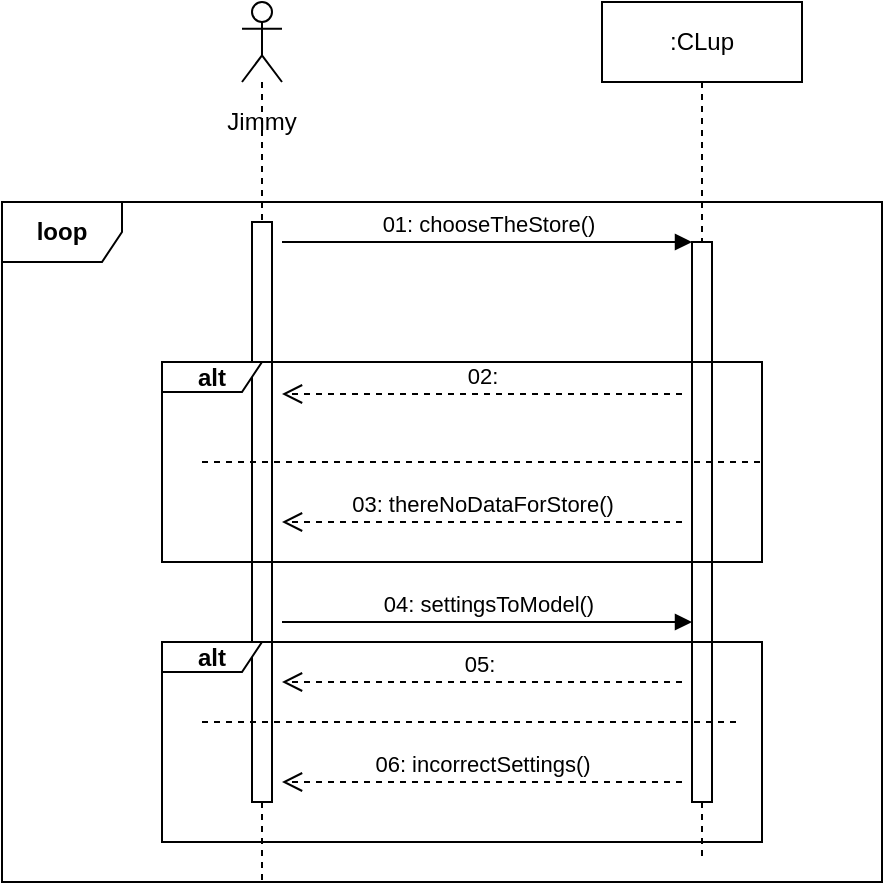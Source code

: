 <mxfile version="13.9.9" type="device"><diagram id="gO2zfQauh5sKypuPfODs" name="Page-1"><mxGraphModel dx="868" dy="482" grid="1" gridSize="10" guides="1" tooltips="1" connect="1" arrows="1" fold="1" page="1" pageScale="1" pageWidth="827" pageHeight="1169" math="0" shadow="0"><root><mxCell id="0"/><mxCell id="1" parent="0"/><mxCell id="RtvVesIbfjpCAyZPI2oP-1" value="" style="shape=umlLifeline;participant=umlActor;perimeter=lifelinePerimeter;whiteSpace=wrap;html=1;container=1;collapsible=0;recursiveResize=0;verticalAlign=top;spacingTop=36;outlineConnect=0;" vertex="1" parent="1"><mxGeometry x="200" y="100" width="20" height="440" as="geometry"/></mxCell><mxCell id="RtvVesIbfjpCAyZPI2oP-11" value="" style="html=1;points=[];perimeter=orthogonalPerimeter;" vertex="1" parent="RtvVesIbfjpCAyZPI2oP-1"><mxGeometry x="5" y="110" width="10" height="290" as="geometry"/></mxCell><mxCell id="RtvVesIbfjpCAyZPI2oP-2" value="Jimmy" style="text;html=1;strokeColor=none;fillColor=none;align=center;verticalAlign=middle;whiteSpace=wrap;rounded=0;" vertex="1" parent="1"><mxGeometry x="190" y="150" width="40" height="20" as="geometry"/></mxCell><mxCell id="RtvVesIbfjpCAyZPI2oP-4" value=":CLup" style="shape=umlLifeline;perimeter=lifelinePerimeter;whiteSpace=wrap;html=1;container=1;collapsible=0;recursiveResize=0;outlineConnect=0;" vertex="1" parent="1"><mxGeometry x="380" y="100" width="100" height="430" as="geometry"/></mxCell><mxCell id="RtvVesIbfjpCAyZPI2oP-8" value="" style="html=1;points=[];perimeter=orthogonalPerimeter;" vertex="1" parent="RtvVesIbfjpCAyZPI2oP-4"><mxGeometry x="45" y="120" width="10" height="280" as="geometry"/></mxCell><mxCell id="RtvVesIbfjpCAyZPI2oP-9" value="01: chooseTheStore()" style="html=1;verticalAlign=bottom;endArrow=block;entryX=0;entryY=0;" edge="1" target="RtvVesIbfjpCAyZPI2oP-8" parent="1"><mxGeometry relative="1" as="geometry"><mxPoint x="220" y="220" as="sourcePoint"/></mxGeometry></mxCell><mxCell id="RtvVesIbfjpCAyZPI2oP-10" value="02:" style="html=1;verticalAlign=bottom;endArrow=open;dashed=1;endSize=8;" edge="1" parent="1"><mxGeometry relative="1" as="geometry"><mxPoint x="220" y="296" as="targetPoint"/><mxPoint x="420" y="296" as="sourcePoint"/></mxGeometry></mxCell><mxCell id="RtvVesIbfjpCAyZPI2oP-12" value="&lt;b&gt;alt&lt;/b&gt;" style="shape=umlFrame;whiteSpace=wrap;html=1;width=50;height=15;" vertex="1" parent="1"><mxGeometry x="160" y="280" width="300" height="100" as="geometry"/></mxCell><mxCell id="RtvVesIbfjpCAyZPI2oP-14" value="" style="endArrow=none;dashed=1;html=1;" edge="1" parent="1"><mxGeometry width="50" height="50" relative="1" as="geometry"><mxPoint x="180" y="330" as="sourcePoint"/><mxPoint x="460" y="330" as="targetPoint"/></mxGeometry></mxCell><mxCell id="RtvVesIbfjpCAyZPI2oP-15" value="03: thereNoDataForStore()" style="html=1;verticalAlign=bottom;endArrow=open;dashed=1;endSize=8;" edge="1" parent="1"><mxGeometry relative="1" as="geometry"><mxPoint x="220" y="360" as="targetPoint"/><mxPoint x="420" y="360" as="sourcePoint"/></mxGeometry></mxCell><mxCell id="RtvVesIbfjpCAyZPI2oP-16" value="04: settingsToModel()" style="html=1;verticalAlign=bottom;endArrow=block;entryX=0;entryY=0;" edge="1" parent="1"><mxGeometry relative="1" as="geometry"><mxPoint x="220" y="410" as="sourcePoint"/><mxPoint x="425" y="410.0" as="targetPoint"/></mxGeometry></mxCell><mxCell id="RtvVesIbfjpCAyZPI2oP-17" value="05:&amp;nbsp;" style="html=1;verticalAlign=bottom;endArrow=open;dashed=1;endSize=8;" edge="1" parent="1"><mxGeometry relative="1" as="geometry"><mxPoint x="420" y="440" as="sourcePoint"/><mxPoint x="220" y="440" as="targetPoint"/></mxGeometry></mxCell><mxCell id="RtvVesIbfjpCAyZPI2oP-18" value="06: incorrectSettings()" style="html=1;verticalAlign=bottom;endArrow=open;dashed=1;endSize=8;" edge="1" parent="1"><mxGeometry relative="1" as="geometry"><mxPoint x="420" y="490" as="sourcePoint"/><mxPoint x="220" y="490" as="targetPoint"/></mxGeometry></mxCell><mxCell id="RtvVesIbfjpCAyZPI2oP-19" value="" style="endArrow=none;dashed=1;html=1;" edge="1" parent="1"><mxGeometry width="50" height="50" relative="1" as="geometry"><mxPoint x="180" y="460" as="sourcePoint"/><mxPoint x="450" y="460" as="targetPoint"/></mxGeometry></mxCell><mxCell id="RtvVesIbfjpCAyZPI2oP-20" value="&lt;b&gt;alt&lt;/b&gt;" style="shape=umlFrame;whiteSpace=wrap;html=1;width=50;height=15;" vertex="1" parent="1"><mxGeometry x="160" y="420" width="300" height="100" as="geometry"/></mxCell><mxCell id="RtvVesIbfjpCAyZPI2oP-21" value="&lt;b&gt;loop&lt;/b&gt;" style="shape=umlFrame;whiteSpace=wrap;html=1;" vertex="1" parent="1"><mxGeometry x="80" y="200" width="440" height="340" as="geometry"/></mxCell></root></mxGraphModel></diagram></mxfile>